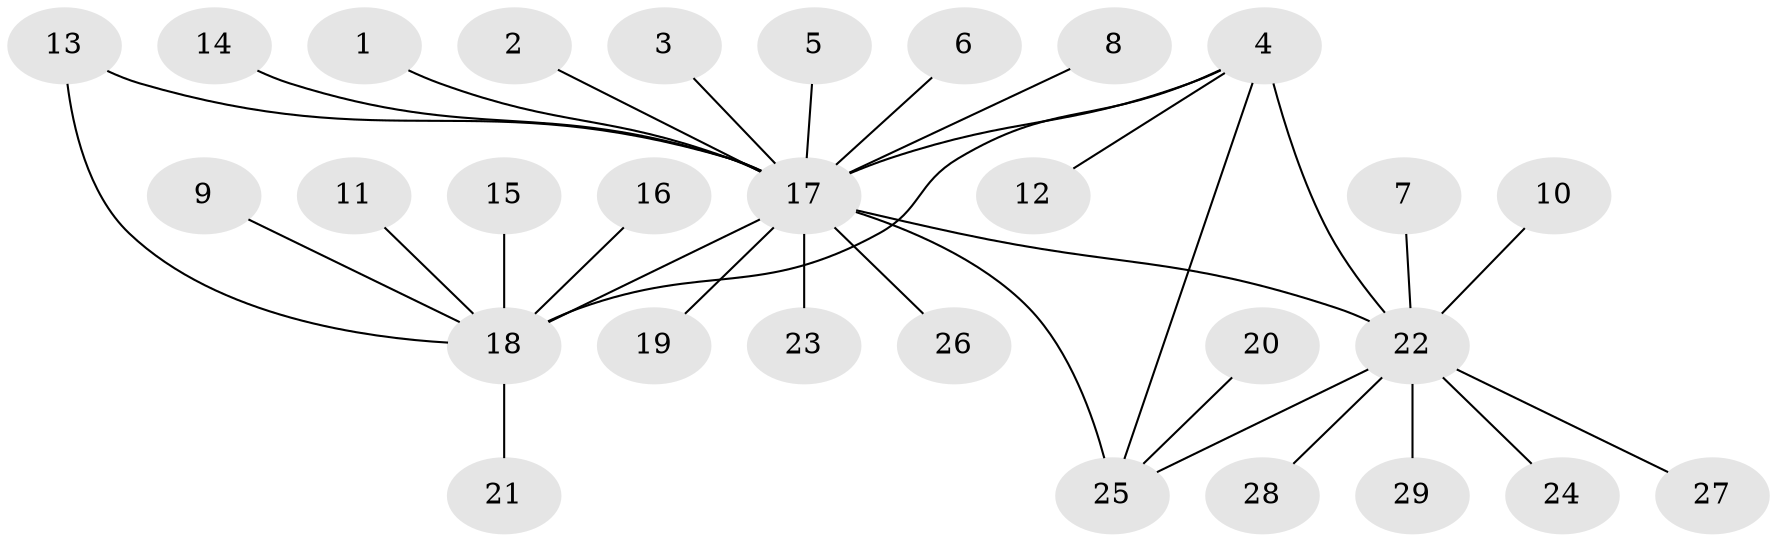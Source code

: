 // original degree distribution, {4: 0.03773584905660377, 5: 0.018867924528301886, 13: 0.018867924528301886, 2: 0.09433962264150944, 6: 0.018867924528301886, 3: 0.05660377358490566, 8: 0.05660377358490566, 9: 0.018867924528301886, 1: 0.6792452830188679}
// Generated by graph-tools (version 1.1) at 2025/26/03/09/25 03:26:36]
// undirected, 29 vertices, 33 edges
graph export_dot {
graph [start="1"]
  node [color=gray90,style=filled];
  1;
  2;
  3;
  4;
  5;
  6;
  7;
  8;
  9;
  10;
  11;
  12;
  13;
  14;
  15;
  16;
  17;
  18;
  19;
  20;
  21;
  22;
  23;
  24;
  25;
  26;
  27;
  28;
  29;
  1 -- 17 [weight=1.0];
  2 -- 17 [weight=1.0];
  3 -- 17 [weight=1.0];
  4 -- 12 [weight=1.0];
  4 -- 17 [weight=2.0];
  4 -- 18 [weight=1.0];
  4 -- 22 [weight=2.0];
  4 -- 25 [weight=1.0];
  5 -- 17 [weight=1.0];
  6 -- 17 [weight=1.0];
  7 -- 22 [weight=1.0];
  8 -- 17 [weight=1.0];
  9 -- 18 [weight=1.0];
  10 -- 22 [weight=1.0];
  11 -- 18 [weight=1.0];
  13 -- 17 [weight=1.0];
  13 -- 18 [weight=1.0];
  14 -- 17 [weight=1.0];
  15 -- 18 [weight=1.0];
  16 -- 18 [weight=1.0];
  17 -- 18 [weight=1.0];
  17 -- 19 [weight=1.0];
  17 -- 22 [weight=1.0];
  17 -- 23 [weight=1.0];
  17 -- 25 [weight=2.0];
  17 -- 26 [weight=1.0];
  18 -- 21 [weight=1.0];
  20 -- 25 [weight=1.0];
  22 -- 24 [weight=1.0];
  22 -- 25 [weight=1.0];
  22 -- 27 [weight=1.0];
  22 -- 28 [weight=1.0];
  22 -- 29 [weight=1.0];
}
